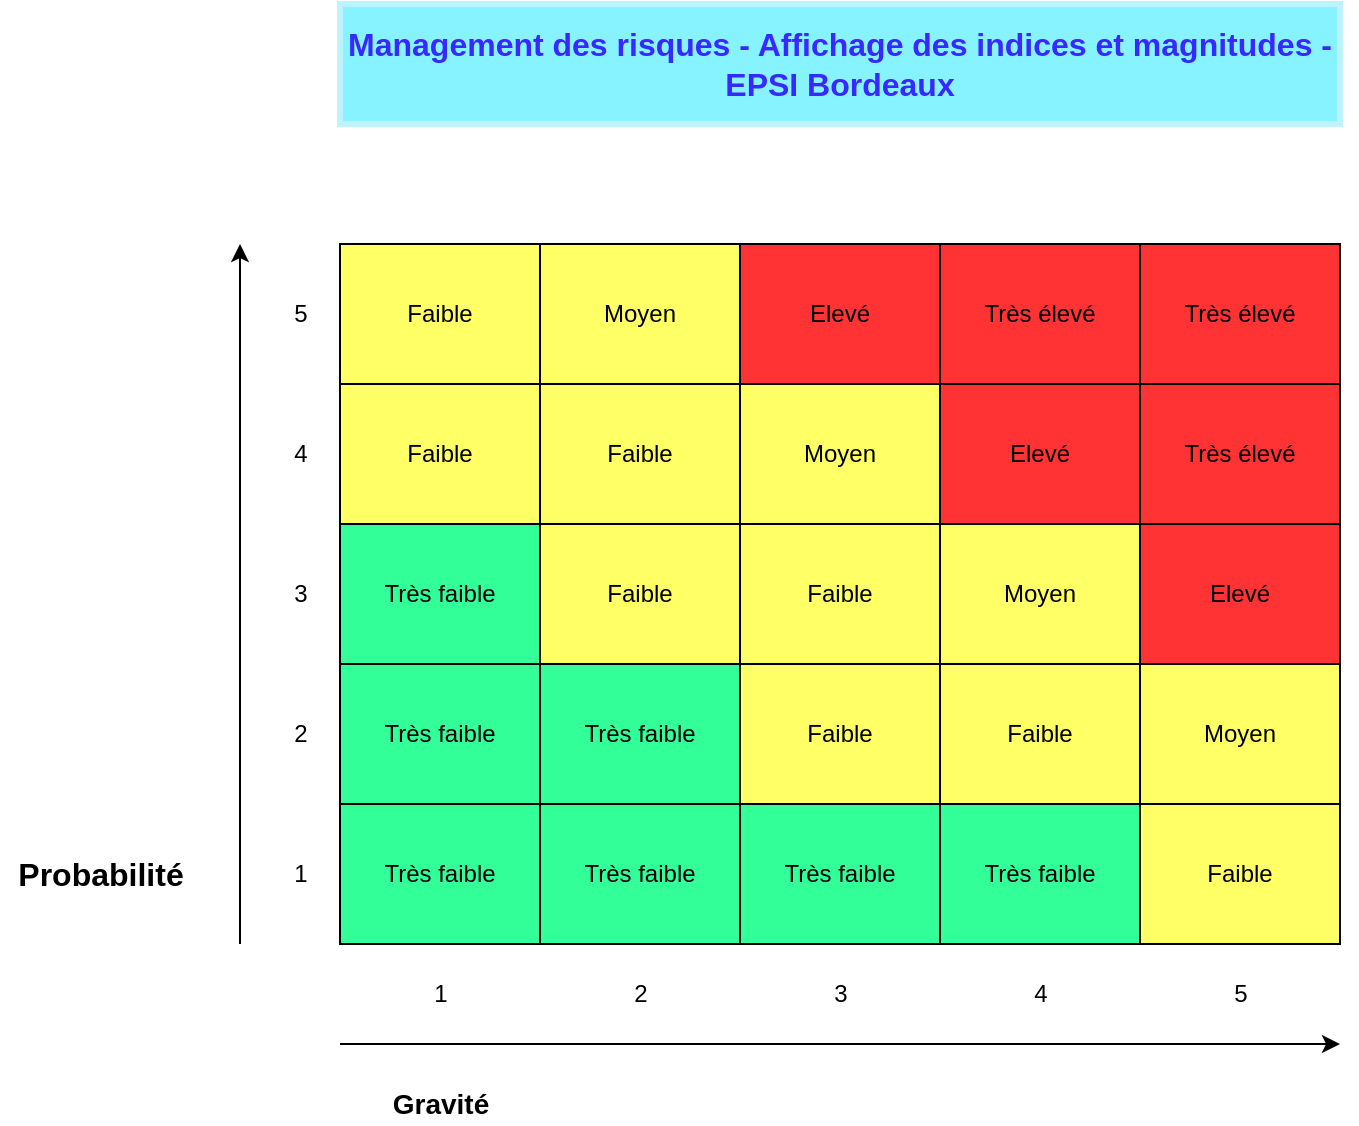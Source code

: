 <mxfile version="14.1.8" type="device"><diagram id="FhFQmC6RV7XNn_20ZeZn" name="Page-1"><mxGraphModel dx="1422" dy="769" grid="1" gridSize="10" guides="1" tooltips="1" connect="1" arrows="1" fold="1" page="1" pageScale="1" pageWidth="827" pageHeight="1169" math="0" shadow="0"><root><mxCell id="0"/><mxCell id="1" parent="0"/><mxCell id="aONKoIr5WWed4Iq_56Nk-1" value="Très faible" style="rounded=0;whiteSpace=wrap;html=1;fillColor=#33FF99;" vertex="1" parent="1"><mxGeometry x="190" y="410" width="100" height="70" as="geometry"/></mxCell><mxCell id="aONKoIr5WWed4Iq_56Nk-2" value="Très faible" style="rounded=0;whiteSpace=wrap;html=1;fillColor=#33FF99;" vertex="1" parent="1"><mxGeometry x="290" y="410" width="100" height="70" as="geometry"/></mxCell><mxCell id="aONKoIr5WWed4Iq_56Nk-3" value="Très élevé" style="rounded=0;whiteSpace=wrap;html=1;fillColor=#FF3333;" vertex="1" parent="1"><mxGeometry x="590" y="200" width="100" height="70" as="geometry"/></mxCell><mxCell id="aONKoIr5WWed4Iq_56Nk-4" value="Très élevé" style="rounded=0;whiteSpace=wrap;html=1;fillColor=#FF3333;" vertex="1" parent="1"><mxGeometry x="490" y="200" width="100" height="70" as="geometry"/></mxCell><mxCell id="aONKoIr5WWed4Iq_56Nk-5" value="Elevé" style="rounded=0;whiteSpace=wrap;html=1;fillColor=#FF3333;" vertex="1" parent="1"><mxGeometry x="390" y="200" width="100" height="70" as="geometry"/></mxCell><mxCell id="aONKoIr5WWed4Iq_56Nk-6" value="Moyen" style="rounded=0;whiteSpace=wrap;html=1;fillColor=#FFFF66;" vertex="1" parent="1"><mxGeometry x="290" y="200" width="100" height="70" as="geometry"/></mxCell><mxCell id="aONKoIr5WWed4Iq_56Nk-7" value="Faible" style="rounded=0;whiteSpace=wrap;html=1;fillColor=#FFFF66;" vertex="1" parent="1"><mxGeometry x="190" y="200" width="100" height="70" as="geometry"/></mxCell><mxCell id="aONKoIr5WWed4Iq_56Nk-8" value="Très élevé" style="rounded=0;whiteSpace=wrap;html=1;fillColor=#FF3333;" vertex="1" parent="1"><mxGeometry x="590" y="270" width="100" height="70" as="geometry"/></mxCell><mxCell id="aONKoIr5WWed4Iq_56Nk-9" value="Elevé" style="rounded=0;whiteSpace=wrap;html=1;fillColor=#FF3333;" vertex="1" parent="1"><mxGeometry x="490" y="270" width="100" height="70" as="geometry"/></mxCell><mxCell id="aONKoIr5WWed4Iq_56Nk-10" value="Moyen" style="rounded=0;whiteSpace=wrap;html=1;fillColor=#FFFF66;" vertex="1" parent="1"><mxGeometry x="390" y="270" width="100" height="70" as="geometry"/></mxCell><mxCell id="aONKoIr5WWed4Iq_56Nk-11" value="Faible" style="rounded=0;whiteSpace=wrap;html=1;fillColor=#FFFF66;" vertex="1" parent="1"><mxGeometry x="290" y="270" width="100" height="70" as="geometry"/></mxCell><mxCell id="aONKoIr5WWed4Iq_56Nk-12" value="Faible" style="rounded=0;whiteSpace=wrap;html=1;fillColor=#FFFF66;" vertex="1" parent="1"><mxGeometry x="190" y="270" width="100" height="70" as="geometry"/></mxCell><mxCell id="aONKoIr5WWed4Iq_56Nk-13" value="Elevé" style="rounded=0;whiteSpace=wrap;html=1;fillColor=#FF3333;" vertex="1" parent="1"><mxGeometry x="590" y="340" width="100" height="70" as="geometry"/></mxCell><mxCell id="aONKoIr5WWed4Iq_56Nk-14" value="Moyen" style="rounded=0;whiteSpace=wrap;html=1;fillColor=#FFFF66;" vertex="1" parent="1"><mxGeometry x="490" y="340" width="100" height="70" as="geometry"/></mxCell><mxCell id="aONKoIr5WWed4Iq_56Nk-15" value="Faible" style="rounded=0;whiteSpace=wrap;html=1;fillColor=#FFFF66;" vertex="1" parent="1"><mxGeometry x="390" y="340" width="100" height="70" as="geometry"/></mxCell><mxCell id="aONKoIr5WWed4Iq_56Nk-16" value="Faible" style="rounded=0;whiteSpace=wrap;html=1;fillColor=#FFFF66;" vertex="1" parent="1"><mxGeometry x="290" y="340" width="100" height="70" as="geometry"/></mxCell><mxCell id="aONKoIr5WWed4Iq_56Nk-17" value="Moyen" style="rounded=0;whiteSpace=wrap;html=1;fillColor=#FFFF66;" vertex="1" parent="1"><mxGeometry x="590" y="410" width="100" height="70" as="geometry"/></mxCell><mxCell id="aONKoIr5WWed4Iq_56Nk-18" value="Faible" style="rounded=0;whiteSpace=wrap;html=1;fillColor=#FFFF66;" vertex="1" parent="1"><mxGeometry x="490" y="410" width="100" height="70" as="geometry"/></mxCell><mxCell id="aONKoIr5WWed4Iq_56Nk-19" value="Faible" style="rounded=0;whiteSpace=wrap;html=1;fillColor=#FFFF66;" vertex="1" parent="1"><mxGeometry x="390" y="410" width="100" height="70" as="geometry"/></mxCell><mxCell id="aONKoIr5WWed4Iq_56Nk-20" value="Très faible" style="rounded=0;whiteSpace=wrap;html=1;fillColor=#33FF99;" vertex="1" parent="1"><mxGeometry x="190" y="340" width="100" height="70" as="geometry"/></mxCell><mxCell id="aONKoIr5WWed4Iq_56Nk-21" value="Faible" style="rounded=0;whiteSpace=wrap;html=1;fillColor=#FFFF66;" vertex="1" parent="1"><mxGeometry x="590" y="480" width="100" height="70" as="geometry"/></mxCell><mxCell id="aONKoIr5WWed4Iq_56Nk-22" value="Très faible" style="rounded=0;whiteSpace=wrap;html=1;fillColor=#33FF99;" vertex="1" parent="1"><mxGeometry x="490" y="480" width="100" height="70" as="geometry"/></mxCell><mxCell id="aONKoIr5WWed4Iq_56Nk-23" value="Très faible" style="rounded=0;whiteSpace=wrap;html=1;fillColor=#33FF99;" vertex="1" parent="1"><mxGeometry x="390" y="480" width="100" height="70" as="geometry"/></mxCell><mxCell id="aONKoIr5WWed4Iq_56Nk-24" value="Très faible" style="rounded=0;whiteSpace=wrap;html=1;fillColor=#33FF99;" vertex="1" parent="1"><mxGeometry x="290" y="480" width="100" height="70" as="geometry"/></mxCell><mxCell id="aONKoIr5WWed4Iq_56Nk-25" value="Très faible" style="rounded=0;whiteSpace=wrap;html=1;fillColor=#33FF99;" vertex="1" parent="1"><mxGeometry x="190" y="480" width="100" height="70" as="geometry"/></mxCell><mxCell id="aONKoIr5WWed4Iq_56Nk-26" value="" style="endArrow=classic;html=1;" edge="1" parent="1"><mxGeometry width="50" height="50" relative="1" as="geometry"><mxPoint x="190" y="600" as="sourcePoint"/><mxPoint x="690" y="600" as="targetPoint"/></mxGeometry></mxCell><mxCell id="aONKoIr5WWed4Iq_56Nk-27" value="" style="endArrow=classic;html=1;" edge="1" parent="1"><mxGeometry width="50" height="50" relative="1" as="geometry"><mxPoint x="140" y="550" as="sourcePoint"/><mxPoint x="140" y="200" as="targetPoint"/></mxGeometry></mxCell><mxCell id="aONKoIr5WWed4Iq_56Nk-28" value="&lt;b&gt;&lt;font style=&quot;font-size: 16px&quot;&gt;Probabilité&lt;/font&gt;&lt;/b&gt;" style="text;html=1;align=center;verticalAlign=middle;resizable=0;points=[];autosize=1;" vertex="1" parent="1"><mxGeometry x="20" y="505" width="100" height="20" as="geometry"/></mxCell><mxCell id="aONKoIr5WWed4Iq_56Nk-29" value="&lt;font style=&quot;font-size: 14px&quot;&gt;&lt;b&gt;Gravité&lt;/b&gt;&lt;/font&gt;" style="text;html=1;align=center;verticalAlign=middle;resizable=0;points=[];autosize=1;" vertex="1" parent="1"><mxGeometry x="210" y="620" width="60" height="20" as="geometry"/></mxCell><mxCell id="aONKoIr5WWed4Iq_56Nk-30" value="1" style="text;html=1;align=center;verticalAlign=middle;resizable=0;points=[];autosize=1;" vertex="1" parent="1"><mxGeometry x="230" y="565" width="20" height="20" as="geometry"/></mxCell><mxCell id="aONKoIr5WWed4Iq_56Nk-32" value="3" style="text;html=1;align=center;verticalAlign=middle;resizable=0;points=[];autosize=1;" vertex="1" parent="1"><mxGeometry x="430" y="565" width="20" height="20" as="geometry"/></mxCell><mxCell id="aONKoIr5WWed4Iq_56Nk-33" value="2" style="text;html=1;align=center;verticalAlign=middle;resizable=0;points=[];autosize=1;" vertex="1" parent="1"><mxGeometry x="330" y="565" width="20" height="20" as="geometry"/></mxCell><mxCell id="aONKoIr5WWed4Iq_56Nk-34" value="5" style="text;html=1;align=center;verticalAlign=middle;resizable=0;points=[];autosize=1;" vertex="1" parent="1"><mxGeometry x="630" y="565" width="20" height="20" as="geometry"/></mxCell><mxCell id="aONKoIr5WWed4Iq_56Nk-35" value="4" style="text;html=1;align=center;verticalAlign=middle;resizable=0;points=[];autosize=1;" vertex="1" parent="1"><mxGeometry x="530" y="565" width="20" height="20" as="geometry"/></mxCell><mxCell id="aONKoIr5WWed4Iq_56Nk-36" value="2" style="text;html=1;align=center;verticalAlign=middle;resizable=0;points=[];autosize=1;" vertex="1" parent="1"><mxGeometry x="160" y="435" width="20" height="20" as="geometry"/></mxCell><mxCell id="aONKoIr5WWed4Iq_56Nk-37" value="3" style="text;html=1;align=center;verticalAlign=middle;resizable=0;points=[];autosize=1;" vertex="1" parent="1"><mxGeometry x="160" y="365" width="20" height="20" as="geometry"/></mxCell><mxCell id="aONKoIr5WWed4Iq_56Nk-38" value="4" style="text;html=1;align=center;verticalAlign=middle;resizable=0;points=[];autosize=1;" vertex="1" parent="1"><mxGeometry x="160" y="295" width="20" height="20" as="geometry"/></mxCell><mxCell id="aONKoIr5WWed4Iq_56Nk-39" value="5" style="text;html=1;align=center;verticalAlign=middle;resizable=0;points=[];autosize=1;" vertex="1" parent="1"><mxGeometry x="160" y="225" width="20" height="20" as="geometry"/></mxCell><mxCell id="aONKoIr5WWed4Iq_56Nk-40" value="1" style="text;html=1;align=center;verticalAlign=middle;resizable=0;points=[];autosize=1;" vertex="1" parent="1"><mxGeometry x="160" y="505" width="20" height="20" as="geometry"/></mxCell><mxCell id="aONKoIr5WWed4Iq_56Nk-41" value="&lt;b&gt;&lt;font style=&quot;font-size: 16px&quot; color=&quot;#3729ff&quot;&gt;Management des risques - Affichage des indices et magnitudes - EPSI Bordeaux&lt;/font&gt;&lt;/b&gt;" style="rounded=0;whiteSpace=wrap;html=1;fillColor=#87F3FF;strokeColor=#BDF2FF;strokeWidth=3;" vertex="1" parent="1"><mxGeometry x="190" y="80" width="500" height="60" as="geometry"/></mxCell></root></mxGraphModel></diagram></mxfile>
